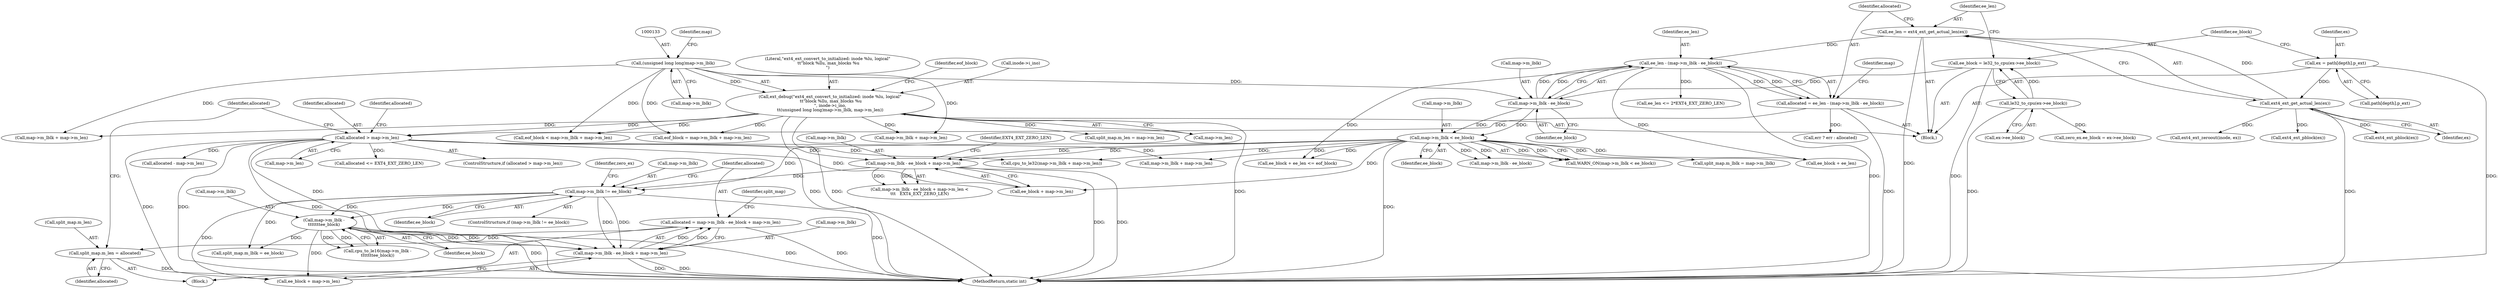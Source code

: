 digraph "0_linux_667eff35a1f56fa74ce98a0c7c29a40adc1ba4e3@API" {
"1000425" [label="(Call,split_map.m_len = allocated)"];
"1000409" [label="(Call,allocated = map->m_lblk - ee_block + map->m_len)"];
"1000411" [label="(Call,map->m_lblk - ee_block + map->m_len)"];
"1000372" [label="(Call,map->m_lblk != ee_block)"];
"1000357" [label="(Call,map->m_lblk - ee_block + map->m_len)"];
"1000209" [label="(Call,map->m_lblk < ee_block)"];
"1000203" [label="(Call,map->m_lblk - ee_block)"];
"1000132" [label="(Call,(unsigned long long)map->m_lblk)"];
"1000189" [label="(Call,ee_block = le32_to_cpu(ex->ee_block))"];
"1000191" [label="(Call,le32_to_cpu(ex->ee_block))"];
"1000284" [label="(Call,allocated > map->m_len)"];
"1000199" [label="(Call,allocated = ee_len - (map->m_lblk - ee_block))"];
"1000201" [label="(Call,ee_len - (map->m_lblk - ee_block))"];
"1000195" [label="(Call,ee_len = ext4_ext_get_actual_len(ex))"];
"1000197" [label="(Call,ext4_ext_get_actual_len(ex))"];
"1000182" [label="(Call,ex = path[depth].p_ext)"];
"1000127" [label="(Call,ext_debug(\"ext4_ext_convert_to_initialized: inode %lu, logical\"\n \t\t\"block %llu, max_blocks %u\n\", inode->i_ino,\n\t\t(unsigned long long)map->m_lblk, map->m_len))"];
"1000390" [label="(Call,map->m_lblk -\n\t\t\t\t\t\t\tee_block)"];
"1000325" [label="(Call,ext4_ext_pblock(ex))"];
"1000201" [label="(Call,ee_len - (map->m_lblk - ee_block))"];
"1000411" [label="(Call,map->m_lblk - ee_block + map->m_len)"];
"1000410" [label="(Identifier,allocated)"];
"1000134" [label="(Call,map->m_lblk)"];
"1000390" [label="(Call,map->m_lblk -\n\t\t\t\t\t\t\tee_block)"];
"1000160" [label="(Call,eof_block < map->m_lblk + map->m_len)"];
"1000169" [label="(Call,eof_block = map->m_lblk + map->m_len)"];
"1000286" [label="(Call,map->m_len)"];
"1000292" [label="(Call,allocated <= EXT4_EXT_ZERO_LEN)"];
"1000429" [label="(Identifier,allocated)"];
"1000184" [label="(Call,path[depth].p_ext)"];
"1000380" [label="(Identifier,zero_ex)"];
"1000213" [label="(Identifier,ee_block)"];
"1000217" [label="(Call,ee_block + ee_len <= eof_block)"];
"1000366" [label="(Identifier,EXT4_EXT_ZERO_LEN)"];
"1000226" [label="(Call,ee_len <= 2*EXT4_EXT_ZERO_LEN)"];
"1000303" [label="(Call,cpu_to_le32(map->m_lblk + map->m_len))"];
"1000304" [label="(Call,map->m_lblk + map->m_len)"];
"1000422" [label="(Identifier,split_map)"];
"1000425" [label="(Call,split_map.m_len = allocated)"];
"1000285" [label="(Identifier,allocated)"];
"1000420" [label="(Call,split_map.m_lblk = ee_block)"];
"1000283" [label="(ControlStructure,if (allocated > map->m_len))"];
"1000316" [label="(Call,allocated - map->m_len)"];
"1000204" [label="(Call,map->m_lblk)"];
"1000449" [label="(Call,err ? err : allocated)"];
"1000431" [label="(Identifier,allocated)"];
"1000132" [label="(Call,(unsigned long long)map->m_lblk)"];
"1000358" [label="(Call,map->m_lblk)"];
"1000199" [label="(Call,allocated = ee_len - (map->m_lblk - ee_block))"];
"1000357" [label="(Call,map->m_lblk - ee_block + map->m_len)"];
"1000356" [label="(Call,map->m_lblk - ee_block + map->m_len <\n\t\t\t   EXT4_EXT_ZERO_LEN)"];
"1000127" [label="(Call,ext_debug(\"ext4_ext_convert_to_initialized: inode %lu, logical\"\n \t\t\"block %llu, max_blocks %u\n\", inode->i_ino,\n\t\t(unsigned long long)map->m_lblk, map->m_len))"];
"1000196" [label="(Identifier,ee_len)"];
"1000391" [label="(Call,map->m_lblk)"];
"1000189" [label="(Call,ee_block = le32_to_cpu(ex->ee_block))"];
"1000415" [label="(Call,ee_block + map->m_len)"];
"1000376" [label="(Identifier,ee_block)"];
"1000209" [label="(Call,map->m_lblk < ee_block)"];
"1000409" [label="(Call,allocated = map->m_lblk - ee_block + map->m_len)"];
"1000191" [label="(Call,le32_to_cpu(ex->ee_block))"];
"1000276" [label="(Call,split_map.m_len = map->m_len)"];
"1000200" [label="(Identifier,allocated)"];
"1000195" [label="(Call,ee_len = ext4_ext_get_actual_len(ex))"];
"1000198" [label="(Identifier,ex)"];
"1000361" [label="(Call,ee_block + map->m_len)"];
"1000207" [label="(Identifier,ee_block)"];
"1000327" [label="(Call,map->m_lblk - ee_block)"];
"1000110" [label="(Block,)"];
"1000237" [label="(Call,ext4_ext_zeroout(inode, ex))"];
"1000137" [label="(Call,map->m_len)"];
"1000426" [label="(Call,split_map.m_len)"];
"1000371" [label="(ControlStructure,if (map->m_lblk != ee_block))"];
"1000203" [label="(Call,map->m_lblk - ee_block)"];
"1000293" [label="(Identifier,allocated)"];
"1000128" [label="(Literal,\"ext4_ext_convert_to_initialized: inode %lu, logical\"\n \t\t\"block %llu, max_blocks %u\n\")"];
"1000208" [label="(Call,WARN_ON(map->m_lblk < ee_block))"];
"1000192" [label="(Call,ex->ee_block)"];
"1000372" [label="(Call,map->m_lblk != ee_block)"];
"1000389" [label="(Call,cpu_to_le16(map->m_lblk -\n\t\t\t\t\t\t\tee_block))"];
"1000412" [label="(Call,map->m_lblk)"];
"1000141" [label="(Identifier,eof_block)"];
"1000197" [label="(Call,ext4_ext_get_actual_len(ex))"];
"1000373" [label="(Call,map->m_lblk)"];
"1000202" [label="(Identifier,ee_len)"];
"1000182" [label="(Call,ex = path[depth].p_ext)"];
"1000171" [label="(Call,map->m_lblk + map->m_len)"];
"1000218" [label="(Call,ee_block + ee_len)"];
"1000370" [label="(Block,)"];
"1000190" [label="(Identifier,ee_block)"];
"1000378" [label="(Call,zero_ex.ee_block = ex->ee_block)"];
"1000162" [label="(Call,map->m_lblk + map->m_len)"];
"1000398" [label="(Call,ext4_ext_pblock(ex))"];
"1000183" [label="(Identifier,ex)"];
"1000210" [label="(Call,map->m_lblk)"];
"1000129" [label="(Call,inode->i_ino)"];
"1000269" [label="(Call,split_map.m_lblk = map->m_lblk)"];
"1000138" [label="(Identifier,map)"];
"1000284" [label="(Call,allocated > map->m_len)"];
"1000211" [label="(Identifier,map)"];
"1000453" [label="(MethodReturn,static int)"];
"1000394" [label="(Identifier,ee_block)"];
"1000425" -> "1000370"  [label="AST: "];
"1000425" -> "1000429"  [label="CFG: "];
"1000426" -> "1000425"  [label="AST: "];
"1000429" -> "1000425"  [label="AST: "];
"1000431" -> "1000425"  [label="CFG: "];
"1000425" -> "1000453"  [label="DDG: "];
"1000409" -> "1000425"  [label="DDG: "];
"1000409" -> "1000370"  [label="AST: "];
"1000409" -> "1000411"  [label="CFG: "];
"1000410" -> "1000409"  [label="AST: "];
"1000411" -> "1000409"  [label="AST: "];
"1000422" -> "1000409"  [label="CFG: "];
"1000409" -> "1000453"  [label="DDG: "];
"1000411" -> "1000409"  [label="DDG: "];
"1000411" -> "1000409"  [label="DDG: "];
"1000411" -> "1000415"  [label="CFG: "];
"1000412" -> "1000411"  [label="AST: "];
"1000415" -> "1000411"  [label="AST: "];
"1000411" -> "1000453"  [label="DDG: "];
"1000411" -> "1000453"  [label="DDG: "];
"1000372" -> "1000411"  [label="DDG: "];
"1000372" -> "1000411"  [label="DDG: "];
"1000390" -> "1000411"  [label="DDG: "];
"1000390" -> "1000411"  [label="DDG: "];
"1000284" -> "1000411"  [label="DDG: "];
"1000372" -> "1000371"  [label="AST: "];
"1000372" -> "1000376"  [label="CFG: "];
"1000373" -> "1000372"  [label="AST: "];
"1000376" -> "1000372"  [label="AST: "];
"1000380" -> "1000372"  [label="CFG: "];
"1000410" -> "1000372"  [label="CFG: "];
"1000372" -> "1000453"  [label="DDG: "];
"1000357" -> "1000372"  [label="DDG: "];
"1000209" -> "1000372"  [label="DDG: "];
"1000372" -> "1000390"  [label="DDG: "];
"1000372" -> "1000390"  [label="DDG: "];
"1000372" -> "1000415"  [label="DDG: "];
"1000372" -> "1000420"  [label="DDG: "];
"1000357" -> "1000356"  [label="AST: "];
"1000357" -> "1000361"  [label="CFG: "];
"1000358" -> "1000357"  [label="AST: "];
"1000361" -> "1000357"  [label="AST: "];
"1000366" -> "1000357"  [label="CFG: "];
"1000357" -> "1000453"  [label="DDG: "];
"1000357" -> "1000453"  [label="DDG: "];
"1000357" -> "1000356"  [label="DDG: "];
"1000357" -> "1000356"  [label="DDG: "];
"1000209" -> "1000357"  [label="DDG: "];
"1000209" -> "1000357"  [label="DDG: "];
"1000284" -> "1000357"  [label="DDG: "];
"1000209" -> "1000208"  [label="AST: "];
"1000209" -> "1000213"  [label="CFG: "];
"1000210" -> "1000209"  [label="AST: "];
"1000213" -> "1000209"  [label="AST: "];
"1000208" -> "1000209"  [label="CFG: "];
"1000209" -> "1000453"  [label="DDG: "];
"1000209" -> "1000208"  [label="DDG: "];
"1000209" -> "1000208"  [label="DDG: "];
"1000203" -> "1000209"  [label="DDG: "];
"1000203" -> "1000209"  [label="DDG: "];
"1000209" -> "1000217"  [label="DDG: "];
"1000209" -> "1000218"  [label="DDG: "];
"1000209" -> "1000269"  [label="DDG: "];
"1000209" -> "1000303"  [label="DDG: "];
"1000209" -> "1000304"  [label="DDG: "];
"1000209" -> "1000327"  [label="DDG: "];
"1000209" -> "1000327"  [label="DDG: "];
"1000209" -> "1000361"  [label="DDG: "];
"1000203" -> "1000201"  [label="AST: "];
"1000203" -> "1000207"  [label="CFG: "];
"1000204" -> "1000203"  [label="AST: "];
"1000207" -> "1000203"  [label="AST: "];
"1000201" -> "1000203"  [label="CFG: "];
"1000203" -> "1000201"  [label="DDG: "];
"1000203" -> "1000201"  [label="DDG: "];
"1000132" -> "1000203"  [label="DDG: "];
"1000189" -> "1000203"  [label="DDG: "];
"1000132" -> "1000127"  [label="AST: "];
"1000132" -> "1000134"  [label="CFG: "];
"1000133" -> "1000132"  [label="AST: "];
"1000134" -> "1000132"  [label="AST: "];
"1000138" -> "1000132"  [label="CFG: "];
"1000132" -> "1000127"  [label="DDG: "];
"1000132" -> "1000160"  [label="DDG: "];
"1000132" -> "1000162"  [label="DDG: "];
"1000132" -> "1000169"  [label="DDG: "];
"1000132" -> "1000171"  [label="DDG: "];
"1000189" -> "1000110"  [label="AST: "];
"1000189" -> "1000191"  [label="CFG: "];
"1000190" -> "1000189"  [label="AST: "];
"1000191" -> "1000189"  [label="AST: "];
"1000196" -> "1000189"  [label="CFG: "];
"1000189" -> "1000453"  [label="DDG: "];
"1000191" -> "1000189"  [label="DDG: "];
"1000191" -> "1000192"  [label="CFG: "];
"1000192" -> "1000191"  [label="AST: "];
"1000191" -> "1000453"  [label="DDG: "];
"1000191" -> "1000378"  [label="DDG: "];
"1000284" -> "1000283"  [label="AST: "];
"1000284" -> "1000286"  [label="CFG: "];
"1000285" -> "1000284"  [label="AST: "];
"1000286" -> "1000284"  [label="AST: "];
"1000293" -> "1000284"  [label="CFG: "];
"1000431" -> "1000284"  [label="CFG: "];
"1000284" -> "1000453"  [label="DDG: "];
"1000284" -> "1000453"  [label="DDG: "];
"1000199" -> "1000284"  [label="DDG: "];
"1000127" -> "1000284"  [label="DDG: "];
"1000284" -> "1000292"  [label="DDG: "];
"1000284" -> "1000303"  [label="DDG: "];
"1000284" -> "1000304"  [label="DDG: "];
"1000284" -> "1000316"  [label="DDG: "];
"1000284" -> "1000361"  [label="DDG: "];
"1000284" -> "1000415"  [label="DDG: "];
"1000199" -> "1000110"  [label="AST: "];
"1000199" -> "1000201"  [label="CFG: "];
"1000200" -> "1000199"  [label="AST: "];
"1000201" -> "1000199"  [label="AST: "];
"1000211" -> "1000199"  [label="CFG: "];
"1000199" -> "1000453"  [label="DDG: "];
"1000201" -> "1000199"  [label="DDG: "];
"1000201" -> "1000199"  [label="DDG: "];
"1000199" -> "1000449"  [label="DDG: "];
"1000202" -> "1000201"  [label="AST: "];
"1000201" -> "1000453"  [label="DDG: "];
"1000195" -> "1000201"  [label="DDG: "];
"1000201" -> "1000217"  [label="DDG: "];
"1000201" -> "1000218"  [label="DDG: "];
"1000201" -> "1000226"  [label="DDG: "];
"1000195" -> "1000110"  [label="AST: "];
"1000195" -> "1000197"  [label="CFG: "];
"1000196" -> "1000195"  [label="AST: "];
"1000197" -> "1000195"  [label="AST: "];
"1000200" -> "1000195"  [label="CFG: "];
"1000195" -> "1000453"  [label="DDG: "];
"1000197" -> "1000195"  [label="DDG: "];
"1000197" -> "1000198"  [label="CFG: "];
"1000198" -> "1000197"  [label="AST: "];
"1000197" -> "1000453"  [label="DDG: "];
"1000182" -> "1000197"  [label="DDG: "];
"1000197" -> "1000237"  [label="DDG: "];
"1000197" -> "1000325"  [label="DDG: "];
"1000197" -> "1000398"  [label="DDG: "];
"1000182" -> "1000110"  [label="AST: "];
"1000182" -> "1000184"  [label="CFG: "];
"1000183" -> "1000182"  [label="AST: "];
"1000184" -> "1000182"  [label="AST: "];
"1000190" -> "1000182"  [label="CFG: "];
"1000182" -> "1000453"  [label="DDG: "];
"1000127" -> "1000110"  [label="AST: "];
"1000127" -> "1000137"  [label="CFG: "];
"1000128" -> "1000127"  [label="AST: "];
"1000129" -> "1000127"  [label="AST: "];
"1000137" -> "1000127"  [label="AST: "];
"1000141" -> "1000127"  [label="CFG: "];
"1000127" -> "1000453"  [label="DDG: "];
"1000127" -> "1000453"  [label="DDG: "];
"1000127" -> "1000453"  [label="DDG: "];
"1000127" -> "1000160"  [label="DDG: "];
"1000127" -> "1000162"  [label="DDG: "];
"1000127" -> "1000169"  [label="DDG: "];
"1000127" -> "1000171"  [label="DDG: "];
"1000127" -> "1000276"  [label="DDG: "];
"1000390" -> "1000389"  [label="AST: "];
"1000390" -> "1000394"  [label="CFG: "];
"1000391" -> "1000390"  [label="AST: "];
"1000394" -> "1000390"  [label="AST: "];
"1000389" -> "1000390"  [label="CFG: "];
"1000390" -> "1000453"  [label="DDG: "];
"1000390" -> "1000453"  [label="DDG: "];
"1000390" -> "1000389"  [label="DDG: "];
"1000390" -> "1000389"  [label="DDG: "];
"1000390" -> "1000415"  [label="DDG: "];
"1000390" -> "1000420"  [label="DDG: "];
}
